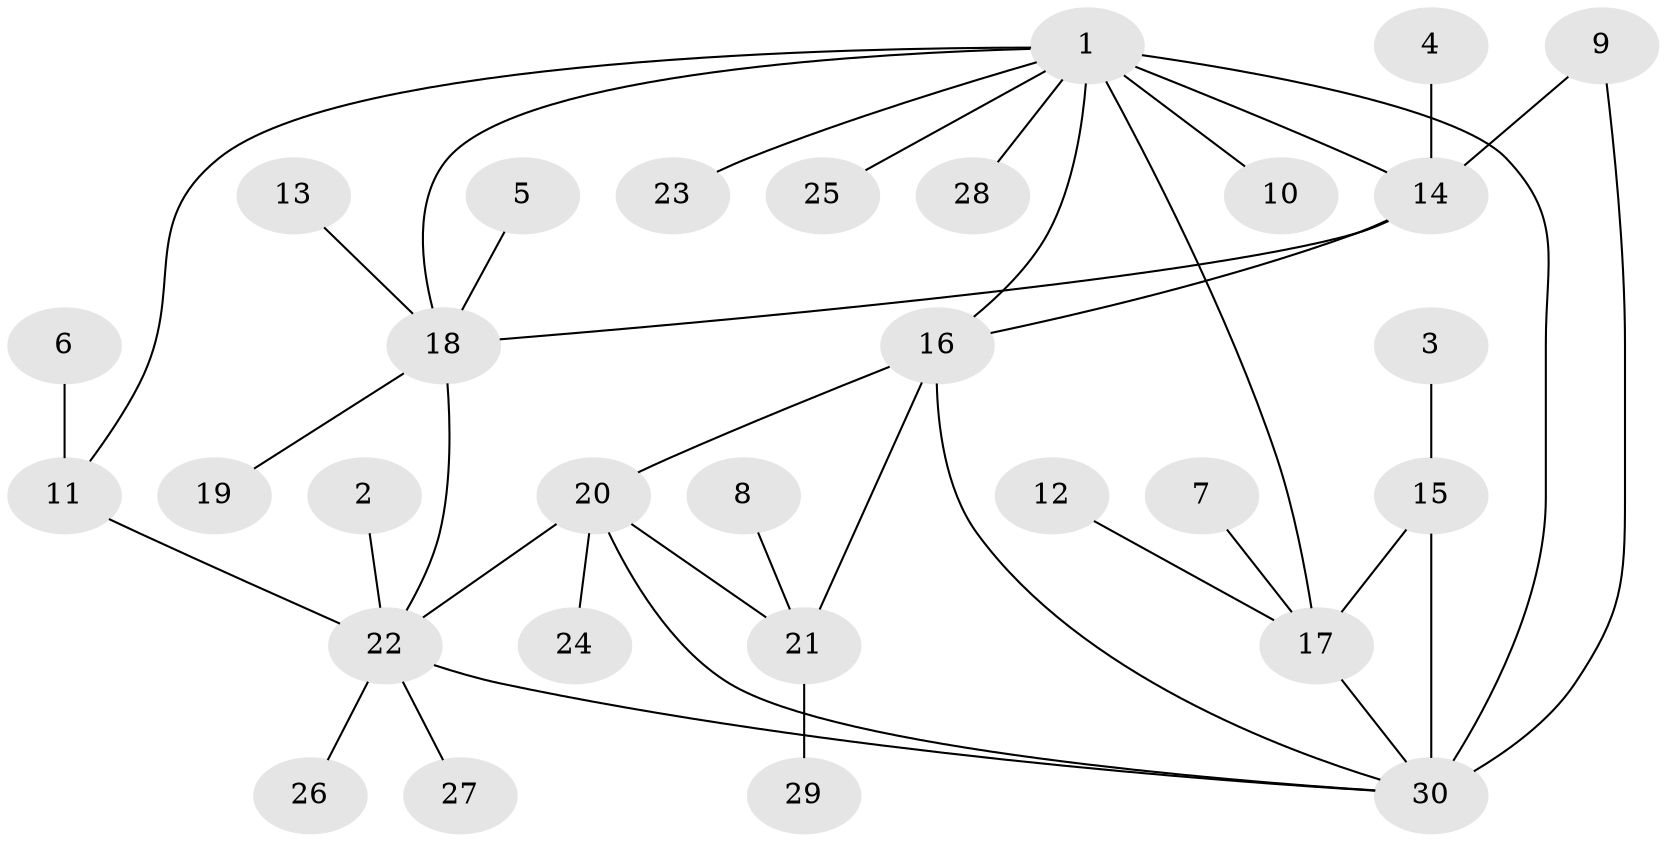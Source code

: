 // original degree distribution, {3: 0.06666666666666667, 8: 0.016666666666666666, 6: 0.08333333333333333, 5: 0.05, 2: 0.16666666666666666, 10: 0.016666666666666666, 4: 0.016666666666666666, 7: 0.03333333333333333, 1: 0.55}
// Generated by graph-tools (version 1.1) at 2025/26/03/09/25 03:26:46]
// undirected, 30 vertices, 40 edges
graph export_dot {
graph [start="1"]
  node [color=gray90,style=filled];
  1;
  2;
  3;
  4;
  5;
  6;
  7;
  8;
  9;
  10;
  11;
  12;
  13;
  14;
  15;
  16;
  17;
  18;
  19;
  20;
  21;
  22;
  23;
  24;
  25;
  26;
  27;
  28;
  29;
  30;
  1 -- 10 [weight=1.0];
  1 -- 11 [weight=1.0];
  1 -- 14 [weight=1.0];
  1 -- 16 [weight=1.0];
  1 -- 17 [weight=1.0];
  1 -- 18 [weight=1.0];
  1 -- 23 [weight=1.0];
  1 -- 25 [weight=1.0];
  1 -- 28 [weight=1.0];
  1 -- 30 [weight=2.0];
  2 -- 22 [weight=1.0];
  3 -- 15 [weight=1.0];
  4 -- 14 [weight=1.0];
  5 -- 18 [weight=1.0];
  6 -- 11 [weight=1.0];
  7 -- 17 [weight=1.0];
  8 -- 21 [weight=1.0];
  9 -- 14 [weight=1.0];
  9 -- 30 [weight=1.0];
  11 -- 22 [weight=2.0];
  12 -- 17 [weight=1.0];
  13 -- 18 [weight=1.0];
  14 -- 16 [weight=1.0];
  14 -- 18 [weight=1.0];
  15 -- 17 [weight=1.0];
  15 -- 30 [weight=2.0];
  16 -- 20 [weight=1.0];
  16 -- 21 [weight=1.0];
  16 -- 30 [weight=1.0];
  17 -- 30 [weight=1.0];
  18 -- 19 [weight=1.0];
  18 -- 22 [weight=1.0];
  20 -- 21 [weight=1.0];
  20 -- 22 [weight=1.0];
  20 -- 24 [weight=1.0];
  20 -- 30 [weight=1.0];
  21 -- 29 [weight=1.0];
  22 -- 26 [weight=1.0];
  22 -- 27 [weight=1.0];
  22 -- 30 [weight=1.0];
}
